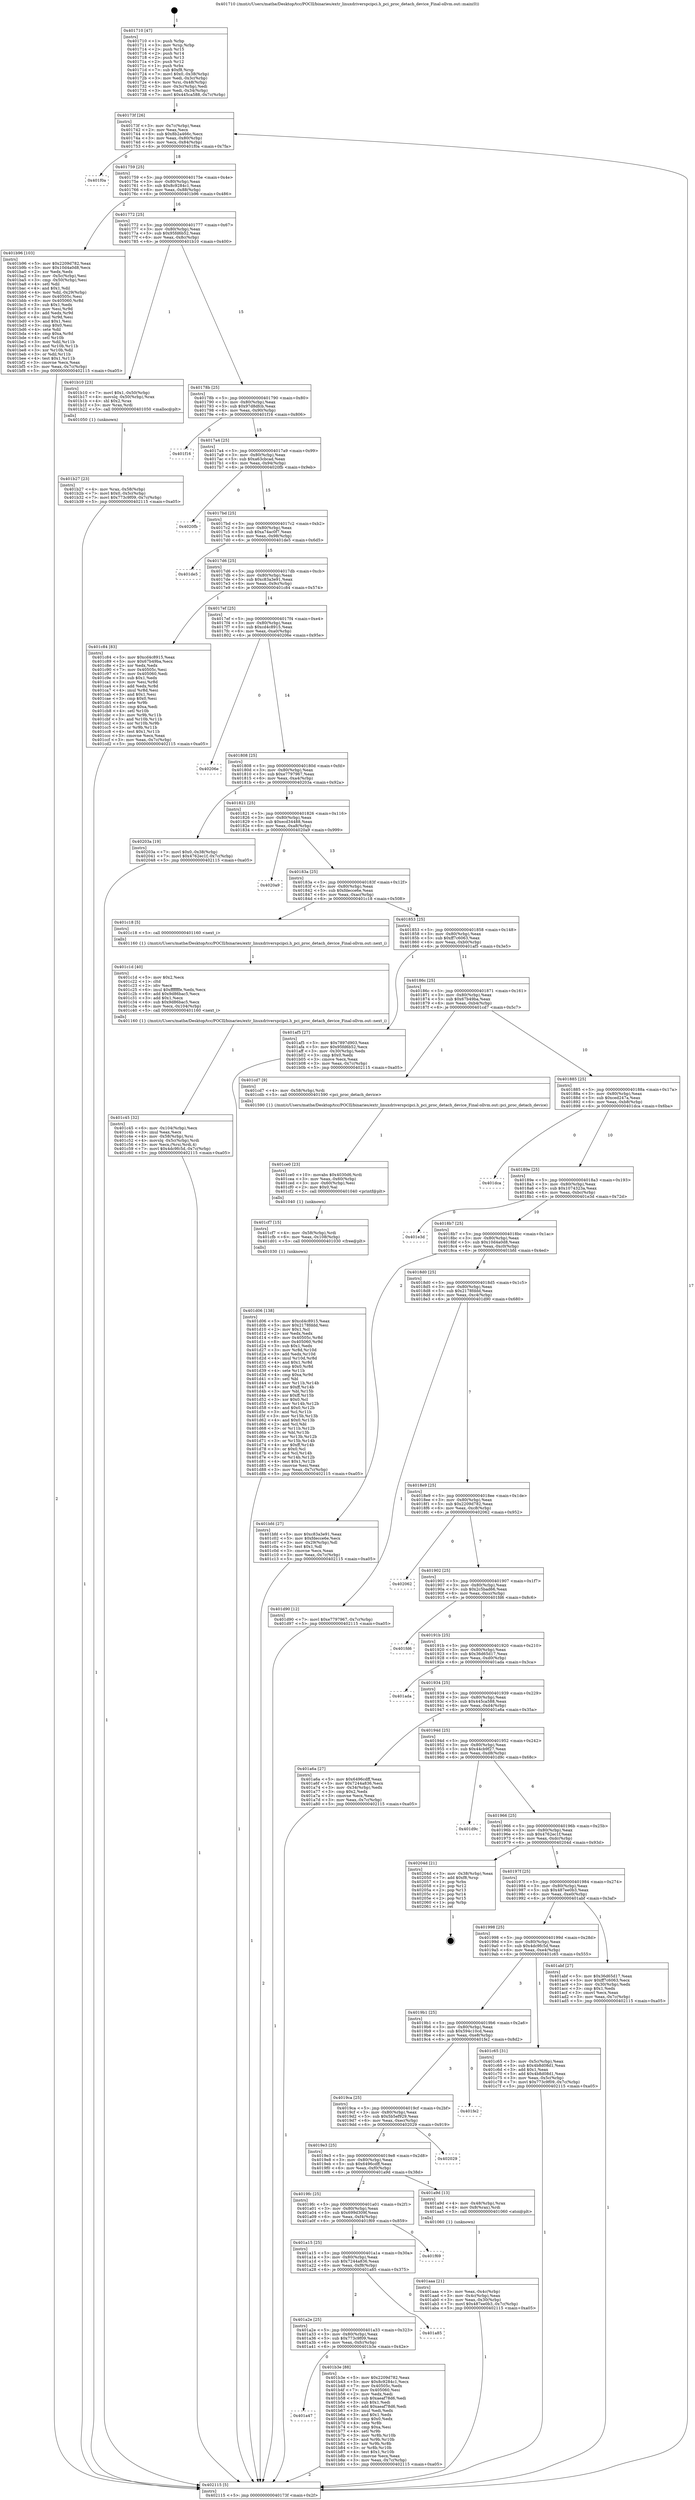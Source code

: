 digraph "0x401710" {
  label = "0x401710 (/mnt/c/Users/mathe/Desktop/tcc/POCII/binaries/extr_linuxdriverspcipci.h_pci_proc_detach_device_Final-ollvm.out::main(0))"
  labelloc = "t"
  node[shape=record]

  Entry [label="",width=0.3,height=0.3,shape=circle,fillcolor=black,style=filled]
  "0x40173f" [label="{
     0x40173f [26]\l
     | [instrs]\l
     &nbsp;&nbsp;0x40173f \<+3\>: mov -0x7c(%rbp),%eax\l
     &nbsp;&nbsp;0x401742 \<+2\>: mov %eax,%ecx\l
     &nbsp;&nbsp;0x401744 \<+6\>: sub $0x8b2a466c,%ecx\l
     &nbsp;&nbsp;0x40174a \<+3\>: mov %eax,-0x80(%rbp)\l
     &nbsp;&nbsp;0x40174d \<+6\>: mov %ecx,-0x84(%rbp)\l
     &nbsp;&nbsp;0x401753 \<+6\>: je 0000000000401f0a \<main+0x7fa\>\l
  }"]
  "0x401f0a" [label="{
     0x401f0a\l
  }", style=dashed]
  "0x401759" [label="{
     0x401759 [25]\l
     | [instrs]\l
     &nbsp;&nbsp;0x401759 \<+5\>: jmp 000000000040175e \<main+0x4e\>\l
     &nbsp;&nbsp;0x40175e \<+3\>: mov -0x80(%rbp),%eax\l
     &nbsp;&nbsp;0x401761 \<+5\>: sub $0x8c9284c1,%eax\l
     &nbsp;&nbsp;0x401766 \<+6\>: mov %eax,-0x88(%rbp)\l
     &nbsp;&nbsp;0x40176c \<+6\>: je 0000000000401b96 \<main+0x486\>\l
  }"]
  Exit [label="",width=0.3,height=0.3,shape=circle,fillcolor=black,style=filled,peripheries=2]
  "0x401b96" [label="{
     0x401b96 [103]\l
     | [instrs]\l
     &nbsp;&nbsp;0x401b96 \<+5\>: mov $0x2209d782,%eax\l
     &nbsp;&nbsp;0x401b9b \<+5\>: mov $0x10d4a0d8,%ecx\l
     &nbsp;&nbsp;0x401ba0 \<+2\>: xor %edx,%edx\l
     &nbsp;&nbsp;0x401ba2 \<+3\>: mov -0x5c(%rbp),%esi\l
     &nbsp;&nbsp;0x401ba5 \<+3\>: cmp -0x50(%rbp),%esi\l
     &nbsp;&nbsp;0x401ba8 \<+4\>: setl %dil\l
     &nbsp;&nbsp;0x401bac \<+4\>: and $0x1,%dil\l
     &nbsp;&nbsp;0x401bb0 \<+4\>: mov %dil,-0x29(%rbp)\l
     &nbsp;&nbsp;0x401bb4 \<+7\>: mov 0x40505c,%esi\l
     &nbsp;&nbsp;0x401bbb \<+8\>: mov 0x405060,%r8d\l
     &nbsp;&nbsp;0x401bc3 \<+3\>: sub $0x1,%edx\l
     &nbsp;&nbsp;0x401bc6 \<+3\>: mov %esi,%r9d\l
     &nbsp;&nbsp;0x401bc9 \<+3\>: add %edx,%r9d\l
     &nbsp;&nbsp;0x401bcc \<+4\>: imul %r9d,%esi\l
     &nbsp;&nbsp;0x401bd0 \<+3\>: and $0x1,%esi\l
     &nbsp;&nbsp;0x401bd3 \<+3\>: cmp $0x0,%esi\l
     &nbsp;&nbsp;0x401bd6 \<+4\>: sete %dil\l
     &nbsp;&nbsp;0x401bda \<+4\>: cmp $0xa,%r8d\l
     &nbsp;&nbsp;0x401bde \<+4\>: setl %r10b\l
     &nbsp;&nbsp;0x401be2 \<+3\>: mov %dil,%r11b\l
     &nbsp;&nbsp;0x401be5 \<+3\>: and %r10b,%r11b\l
     &nbsp;&nbsp;0x401be8 \<+3\>: xor %r10b,%dil\l
     &nbsp;&nbsp;0x401beb \<+3\>: or %dil,%r11b\l
     &nbsp;&nbsp;0x401bee \<+4\>: test $0x1,%r11b\l
     &nbsp;&nbsp;0x401bf2 \<+3\>: cmovne %ecx,%eax\l
     &nbsp;&nbsp;0x401bf5 \<+3\>: mov %eax,-0x7c(%rbp)\l
     &nbsp;&nbsp;0x401bf8 \<+5\>: jmp 0000000000402115 \<main+0xa05\>\l
  }"]
  "0x401772" [label="{
     0x401772 [25]\l
     | [instrs]\l
     &nbsp;&nbsp;0x401772 \<+5\>: jmp 0000000000401777 \<main+0x67\>\l
     &nbsp;&nbsp;0x401777 \<+3\>: mov -0x80(%rbp),%eax\l
     &nbsp;&nbsp;0x40177a \<+5\>: sub $0x95fd6b52,%eax\l
     &nbsp;&nbsp;0x40177f \<+6\>: mov %eax,-0x8c(%rbp)\l
     &nbsp;&nbsp;0x401785 \<+6\>: je 0000000000401b10 \<main+0x400\>\l
  }"]
  "0x401d06" [label="{
     0x401d06 [138]\l
     | [instrs]\l
     &nbsp;&nbsp;0x401d06 \<+5\>: mov $0xcd4c8915,%eax\l
     &nbsp;&nbsp;0x401d0b \<+5\>: mov $0x2178fddd,%esi\l
     &nbsp;&nbsp;0x401d10 \<+2\>: mov $0x1,%cl\l
     &nbsp;&nbsp;0x401d12 \<+2\>: xor %edx,%edx\l
     &nbsp;&nbsp;0x401d14 \<+8\>: mov 0x40505c,%r8d\l
     &nbsp;&nbsp;0x401d1c \<+8\>: mov 0x405060,%r9d\l
     &nbsp;&nbsp;0x401d24 \<+3\>: sub $0x1,%edx\l
     &nbsp;&nbsp;0x401d27 \<+3\>: mov %r8d,%r10d\l
     &nbsp;&nbsp;0x401d2a \<+3\>: add %edx,%r10d\l
     &nbsp;&nbsp;0x401d2d \<+4\>: imul %r10d,%r8d\l
     &nbsp;&nbsp;0x401d31 \<+4\>: and $0x1,%r8d\l
     &nbsp;&nbsp;0x401d35 \<+4\>: cmp $0x0,%r8d\l
     &nbsp;&nbsp;0x401d39 \<+4\>: sete %r11b\l
     &nbsp;&nbsp;0x401d3d \<+4\>: cmp $0xa,%r9d\l
     &nbsp;&nbsp;0x401d41 \<+3\>: setl %bl\l
     &nbsp;&nbsp;0x401d44 \<+3\>: mov %r11b,%r14b\l
     &nbsp;&nbsp;0x401d47 \<+4\>: xor $0xff,%r14b\l
     &nbsp;&nbsp;0x401d4b \<+3\>: mov %bl,%r15b\l
     &nbsp;&nbsp;0x401d4e \<+4\>: xor $0xff,%r15b\l
     &nbsp;&nbsp;0x401d52 \<+3\>: xor $0x0,%cl\l
     &nbsp;&nbsp;0x401d55 \<+3\>: mov %r14b,%r12b\l
     &nbsp;&nbsp;0x401d58 \<+4\>: and $0x0,%r12b\l
     &nbsp;&nbsp;0x401d5c \<+3\>: and %cl,%r11b\l
     &nbsp;&nbsp;0x401d5f \<+3\>: mov %r15b,%r13b\l
     &nbsp;&nbsp;0x401d62 \<+4\>: and $0x0,%r13b\l
     &nbsp;&nbsp;0x401d66 \<+2\>: and %cl,%bl\l
     &nbsp;&nbsp;0x401d68 \<+3\>: or %r11b,%r12b\l
     &nbsp;&nbsp;0x401d6b \<+3\>: or %bl,%r13b\l
     &nbsp;&nbsp;0x401d6e \<+3\>: xor %r13b,%r12b\l
     &nbsp;&nbsp;0x401d71 \<+3\>: or %r15b,%r14b\l
     &nbsp;&nbsp;0x401d74 \<+4\>: xor $0xff,%r14b\l
     &nbsp;&nbsp;0x401d78 \<+3\>: or $0x0,%cl\l
     &nbsp;&nbsp;0x401d7b \<+3\>: and %cl,%r14b\l
     &nbsp;&nbsp;0x401d7e \<+3\>: or %r14b,%r12b\l
     &nbsp;&nbsp;0x401d81 \<+4\>: test $0x1,%r12b\l
     &nbsp;&nbsp;0x401d85 \<+3\>: cmovne %esi,%eax\l
     &nbsp;&nbsp;0x401d88 \<+3\>: mov %eax,-0x7c(%rbp)\l
     &nbsp;&nbsp;0x401d8b \<+5\>: jmp 0000000000402115 \<main+0xa05\>\l
  }"]
  "0x401b10" [label="{
     0x401b10 [23]\l
     | [instrs]\l
     &nbsp;&nbsp;0x401b10 \<+7\>: movl $0x1,-0x50(%rbp)\l
     &nbsp;&nbsp;0x401b17 \<+4\>: movslq -0x50(%rbp),%rax\l
     &nbsp;&nbsp;0x401b1b \<+4\>: shl $0x2,%rax\l
     &nbsp;&nbsp;0x401b1f \<+3\>: mov %rax,%rdi\l
     &nbsp;&nbsp;0x401b22 \<+5\>: call 0000000000401050 \<malloc@plt\>\l
     | [calls]\l
     &nbsp;&nbsp;0x401050 \{1\} (unknown)\l
  }"]
  "0x40178b" [label="{
     0x40178b [25]\l
     | [instrs]\l
     &nbsp;&nbsp;0x40178b \<+5\>: jmp 0000000000401790 \<main+0x80\>\l
     &nbsp;&nbsp;0x401790 \<+3\>: mov -0x80(%rbp),%eax\l
     &nbsp;&nbsp;0x401793 \<+5\>: sub $0x97d8dfcb,%eax\l
     &nbsp;&nbsp;0x401798 \<+6\>: mov %eax,-0x90(%rbp)\l
     &nbsp;&nbsp;0x40179e \<+6\>: je 0000000000401f16 \<main+0x806\>\l
  }"]
  "0x401cf7" [label="{
     0x401cf7 [15]\l
     | [instrs]\l
     &nbsp;&nbsp;0x401cf7 \<+4\>: mov -0x58(%rbp),%rdi\l
     &nbsp;&nbsp;0x401cfb \<+6\>: mov %eax,-0x108(%rbp)\l
     &nbsp;&nbsp;0x401d01 \<+5\>: call 0000000000401030 \<free@plt\>\l
     | [calls]\l
     &nbsp;&nbsp;0x401030 \{1\} (unknown)\l
  }"]
  "0x401f16" [label="{
     0x401f16\l
  }", style=dashed]
  "0x4017a4" [label="{
     0x4017a4 [25]\l
     | [instrs]\l
     &nbsp;&nbsp;0x4017a4 \<+5\>: jmp 00000000004017a9 \<main+0x99\>\l
     &nbsp;&nbsp;0x4017a9 \<+3\>: mov -0x80(%rbp),%eax\l
     &nbsp;&nbsp;0x4017ac \<+5\>: sub $0xa63cbcad,%eax\l
     &nbsp;&nbsp;0x4017b1 \<+6\>: mov %eax,-0x94(%rbp)\l
     &nbsp;&nbsp;0x4017b7 \<+6\>: je 00000000004020fb \<main+0x9eb\>\l
  }"]
  "0x401ce0" [label="{
     0x401ce0 [23]\l
     | [instrs]\l
     &nbsp;&nbsp;0x401ce0 \<+10\>: movabs $0x4030d6,%rdi\l
     &nbsp;&nbsp;0x401cea \<+3\>: mov %eax,-0x60(%rbp)\l
     &nbsp;&nbsp;0x401ced \<+3\>: mov -0x60(%rbp),%esi\l
     &nbsp;&nbsp;0x401cf0 \<+2\>: mov $0x0,%al\l
     &nbsp;&nbsp;0x401cf2 \<+5\>: call 0000000000401040 \<printf@plt\>\l
     | [calls]\l
     &nbsp;&nbsp;0x401040 \{1\} (unknown)\l
  }"]
  "0x4020fb" [label="{
     0x4020fb\l
  }", style=dashed]
  "0x4017bd" [label="{
     0x4017bd [25]\l
     | [instrs]\l
     &nbsp;&nbsp;0x4017bd \<+5\>: jmp 00000000004017c2 \<main+0xb2\>\l
     &nbsp;&nbsp;0x4017c2 \<+3\>: mov -0x80(%rbp),%eax\l
     &nbsp;&nbsp;0x4017c5 \<+5\>: sub $0xa74ac0f7,%eax\l
     &nbsp;&nbsp;0x4017ca \<+6\>: mov %eax,-0x98(%rbp)\l
     &nbsp;&nbsp;0x4017d0 \<+6\>: je 0000000000401de5 \<main+0x6d5\>\l
  }"]
  "0x401c45" [label="{
     0x401c45 [32]\l
     | [instrs]\l
     &nbsp;&nbsp;0x401c45 \<+6\>: mov -0x104(%rbp),%ecx\l
     &nbsp;&nbsp;0x401c4b \<+3\>: imul %eax,%ecx\l
     &nbsp;&nbsp;0x401c4e \<+4\>: mov -0x58(%rbp),%rsi\l
     &nbsp;&nbsp;0x401c52 \<+4\>: movslq -0x5c(%rbp),%rdi\l
     &nbsp;&nbsp;0x401c56 \<+3\>: mov %ecx,(%rsi,%rdi,4)\l
     &nbsp;&nbsp;0x401c59 \<+7\>: movl $0x4dc9fc5d,-0x7c(%rbp)\l
     &nbsp;&nbsp;0x401c60 \<+5\>: jmp 0000000000402115 \<main+0xa05\>\l
  }"]
  "0x401de5" [label="{
     0x401de5\l
  }", style=dashed]
  "0x4017d6" [label="{
     0x4017d6 [25]\l
     | [instrs]\l
     &nbsp;&nbsp;0x4017d6 \<+5\>: jmp 00000000004017db \<main+0xcb\>\l
     &nbsp;&nbsp;0x4017db \<+3\>: mov -0x80(%rbp),%eax\l
     &nbsp;&nbsp;0x4017de \<+5\>: sub $0xc83a3e91,%eax\l
     &nbsp;&nbsp;0x4017e3 \<+6\>: mov %eax,-0x9c(%rbp)\l
     &nbsp;&nbsp;0x4017e9 \<+6\>: je 0000000000401c84 \<main+0x574\>\l
  }"]
  "0x401c1d" [label="{
     0x401c1d [40]\l
     | [instrs]\l
     &nbsp;&nbsp;0x401c1d \<+5\>: mov $0x2,%ecx\l
     &nbsp;&nbsp;0x401c22 \<+1\>: cltd\l
     &nbsp;&nbsp;0x401c23 \<+2\>: idiv %ecx\l
     &nbsp;&nbsp;0x401c25 \<+6\>: imul $0xfffffffe,%edx,%ecx\l
     &nbsp;&nbsp;0x401c2b \<+6\>: add $0x9d86bac5,%ecx\l
     &nbsp;&nbsp;0x401c31 \<+3\>: add $0x1,%ecx\l
     &nbsp;&nbsp;0x401c34 \<+6\>: sub $0x9d86bac5,%ecx\l
     &nbsp;&nbsp;0x401c3a \<+6\>: mov %ecx,-0x104(%rbp)\l
     &nbsp;&nbsp;0x401c40 \<+5\>: call 0000000000401160 \<next_i\>\l
     | [calls]\l
     &nbsp;&nbsp;0x401160 \{1\} (/mnt/c/Users/mathe/Desktop/tcc/POCII/binaries/extr_linuxdriverspcipci.h_pci_proc_detach_device_Final-ollvm.out::next_i)\l
  }"]
  "0x401c84" [label="{
     0x401c84 [83]\l
     | [instrs]\l
     &nbsp;&nbsp;0x401c84 \<+5\>: mov $0xcd4c8915,%eax\l
     &nbsp;&nbsp;0x401c89 \<+5\>: mov $0x67b49ba,%ecx\l
     &nbsp;&nbsp;0x401c8e \<+2\>: xor %edx,%edx\l
     &nbsp;&nbsp;0x401c90 \<+7\>: mov 0x40505c,%esi\l
     &nbsp;&nbsp;0x401c97 \<+7\>: mov 0x405060,%edi\l
     &nbsp;&nbsp;0x401c9e \<+3\>: sub $0x1,%edx\l
     &nbsp;&nbsp;0x401ca1 \<+3\>: mov %esi,%r8d\l
     &nbsp;&nbsp;0x401ca4 \<+3\>: add %edx,%r8d\l
     &nbsp;&nbsp;0x401ca7 \<+4\>: imul %r8d,%esi\l
     &nbsp;&nbsp;0x401cab \<+3\>: and $0x1,%esi\l
     &nbsp;&nbsp;0x401cae \<+3\>: cmp $0x0,%esi\l
     &nbsp;&nbsp;0x401cb1 \<+4\>: sete %r9b\l
     &nbsp;&nbsp;0x401cb5 \<+3\>: cmp $0xa,%edi\l
     &nbsp;&nbsp;0x401cb8 \<+4\>: setl %r10b\l
     &nbsp;&nbsp;0x401cbc \<+3\>: mov %r9b,%r11b\l
     &nbsp;&nbsp;0x401cbf \<+3\>: and %r10b,%r11b\l
     &nbsp;&nbsp;0x401cc2 \<+3\>: xor %r10b,%r9b\l
     &nbsp;&nbsp;0x401cc5 \<+3\>: or %r9b,%r11b\l
     &nbsp;&nbsp;0x401cc8 \<+4\>: test $0x1,%r11b\l
     &nbsp;&nbsp;0x401ccc \<+3\>: cmovne %ecx,%eax\l
     &nbsp;&nbsp;0x401ccf \<+3\>: mov %eax,-0x7c(%rbp)\l
     &nbsp;&nbsp;0x401cd2 \<+5\>: jmp 0000000000402115 \<main+0xa05\>\l
  }"]
  "0x4017ef" [label="{
     0x4017ef [25]\l
     | [instrs]\l
     &nbsp;&nbsp;0x4017ef \<+5\>: jmp 00000000004017f4 \<main+0xe4\>\l
     &nbsp;&nbsp;0x4017f4 \<+3\>: mov -0x80(%rbp),%eax\l
     &nbsp;&nbsp;0x4017f7 \<+5\>: sub $0xcd4c8915,%eax\l
     &nbsp;&nbsp;0x4017fc \<+6\>: mov %eax,-0xa0(%rbp)\l
     &nbsp;&nbsp;0x401802 \<+6\>: je 000000000040206e \<main+0x95e\>\l
  }"]
  "0x401a47" [label="{
     0x401a47\l
  }", style=dashed]
  "0x40206e" [label="{
     0x40206e\l
  }", style=dashed]
  "0x401808" [label="{
     0x401808 [25]\l
     | [instrs]\l
     &nbsp;&nbsp;0x401808 \<+5\>: jmp 000000000040180d \<main+0xfd\>\l
     &nbsp;&nbsp;0x40180d \<+3\>: mov -0x80(%rbp),%eax\l
     &nbsp;&nbsp;0x401810 \<+5\>: sub $0xe7797967,%eax\l
     &nbsp;&nbsp;0x401815 \<+6\>: mov %eax,-0xa4(%rbp)\l
     &nbsp;&nbsp;0x40181b \<+6\>: je 000000000040203a \<main+0x92a\>\l
  }"]
  "0x401b3e" [label="{
     0x401b3e [88]\l
     | [instrs]\l
     &nbsp;&nbsp;0x401b3e \<+5\>: mov $0x2209d782,%eax\l
     &nbsp;&nbsp;0x401b43 \<+5\>: mov $0x8c9284c1,%ecx\l
     &nbsp;&nbsp;0x401b48 \<+7\>: mov 0x40505c,%edx\l
     &nbsp;&nbsp;0x401b4f \<+7\>: mov 0x405060,%esi\l
     &nbsp;&nbsp;0x401b56 \<+2\>: mov %edx,%edi\l
     &nbsp;&nbsp;0x401b58 \<+6\>: sub $0xaeaf78d6,%edi\l
     &nbsp;&nbsp;0x401b5e \<+3\>: sub $0x1,%edi\l
     &nbsp;&nbsp;0x401b61 \<+6\>: add $0xaeaf78d6,%edi\l
     &nbsp;&nbsp;0x401b67 \<+3\>: imul %edi,%edx\l
     &nbsp;&nbsp;0x401b6a \<+3\>: and $0x1,%edx\l
     &nbsp;&nbsp;0x401b6d \<+3\>: cmp $0x0,%edx\l
     &nbsp;&nbsp;0x401b70 \<+4\>: sete %r8b\l
     &nbsp;&nbsp;0x401b74 \<+3\>: cmp $0xa,%esi\l
     &nbsp;&nbsp;0x401b77 \<+4\>: setl %r9b\l
     &nbsp;&nbsp;0x401b7b \<+3\>: mov %r8b,%r10b\l
     &nbsp;&nbsp;0x401b7e \<+3\>: and %r9b,%r10b\l
     &nbsp;&nbsp;0x401b81 \<+3\>: xor %r9b,%r8b\l
     &nbsp;&nbsp;0x401b84 \<+3\>: or %r8b,%r10b\l
     &nbsp;&nbsp;0x401b87 \<+4\>: test $0x1,%r10b\l
     &nbsp;&nbsp;0x401b8b \<+3\>: cmovne %ecx,%eax\l
     &nbsp;&nbsp;0x401b8e \<+3\>: mov %eax,-0x7c(%rbp)\l
     &nbsp;&nbsp;0x401b91 \<+5\>: jmp 0000000000402115 \<main+0xa05\>\l
  }"]
  "0x40203a" [label="{
     0x40203a [19]\l
     | [instrs]\l
     &nbsp;&nbsp;0x40203a \<+7\>: movl $0x0,-0x38(%rbp)\l
     &nbsp;&nbsp;0x402041 \<+7\>: movl $0x4762ec1f,-0x7c(%rbp)\l
     &nbsp;&nbsp;0x402048 \<+5\>: jmp 0000000000402115 \<main+0xa05\>\l
  }"]
  "0x401821" [label="{
     0x401821 [25]\l
     | [instrs]\l
     &nbsp;&nbsp;0x401821 \<+5\>: jmp 0000000000401826 \<main+0x116\>\l
     &nbsp;&nbsp;0x401826 \<+3\>: mov -0x80(%rbp),%eax\l
     &nbsp;&nbsp;0x401829 \<+5\>: sub $0xecd34488,%eax\l
     &nbsp;&nbsp;0x40182e \<+6\>: mov %eax,-0xa8(%rbp)\l
     &nbsp;&nbsp;0x401834 \<+6\>: je 00000000004020a9 \<main+0x999\>\l
  }"]
  "0x401a2e" [label="{
     0x401a2e [25]\l
     | [instrs]\l
     &nbsp;&nbsp;0x401a2e \<+5\>: jmp 0000000000401a33 \<main+0x323\>\l
     &nbsp;&nbsp;0x401a33 \<+3\>: mov -0x80(%rbp),%eax\l
     &nbsp;&nbsp;0x401a36 \<+5\>: sub $0x773c9f09,%eax\l
     &nbsp;&nbsp;0x401a3b \<+6\>: mov %eax,-0xfc(%rbp)\l
     &nbsp;&nbsp;0x401a41 \<+6\>: je 0000000000401b3e \<main+0x42e\>\l
  }"]
  "0x4020a9" [label="{
     0x4020a9\l
  }", style=dashed]
  "0x40183a" [label="{
     0x40183a [25]\l
     | [instrs]\l
     &nbsp;&nbsp;0x40183a \<+5\>: jmp 000000000040183f \<main+0x12f\>\l
     &nbsp;&nbsp;0x40183f \<+3\>: mov -0x80(%rbp),%eax\l
     &nbsp;&nbsp;0x401842 \<+5\>: sub $0xfdecce6e,%eax\l
     &nbsp;&nbsp;0x401847 \<+6\>: mov %eax,-0xac(%rbp)\l
     &nbsp;&nbsp;0x40184d \<+6\>: je 0000000000401c18 \<main+0x508\>\l
  }"]
  "0x401a85" [label="{
     0x401a85\l
  }", style=dashed]
  "0x401c18" [label="{
     0x401c18 [5]\l
     | [instrs]\l
     &nbsp;&nbsp;0x401c18 \<+5\>: call 0000000000401160 \<next_i\>\l
     | [calls]\l
     &nbsp;&nbsp;0x401160 \{1\} (/mnt/c/Users/mathe/Desktop/tcc/POCII/binaries/extr_linuxdriverspcipci.h_pci_proc_detach_device_Final-ollvm.out::next_i)\l
  }"]
  "0x401853" [label="{
     0x401853 [25]\l
     | [instrs]\l
     &nbsp;&nbsp;0x401853 \<+5\>: jmp 0000000000401858 \<main+0x148\>\l
     &nbsp;&nbsp;0x401858 \<+3\>: mov -0x80(%rbp),%eax\l
     &nbsp;&nbsp;0x40185b \<+5\>: sub $0xff7c6063,%eax\l
     &nbsp;&nbsp;0x401860 \<+6\>: mov %eax,-0xb0(%rbp)\l
     &nbsp;&nbsp;0x401866 \<+6\>: je 0000000000401af5 \<main+0x3e5\>\l
  }"]
  "0x401a15" [label="{
     0x401a15 [25]\l
     | [instrs]\l
     &nbsp;&nbsp;0x401a15 \<+5\>: jmp 0000000000401a1a \<main+0x30a\>\l
     &nbsp;&nbsp;0x401a1a \<+3\>: mov -0x80(%rbp),%eax\l
     &nbsp;&nbsp;0x401a1d \<+5\>: sub $0x7244a836,%eax\l
     &nbsp;&nbsp;0x401a22 \<+6\>: mov %eax,-0xf8(%rbp)\l
     &nbsp;&nbsp;0x401a28 \<+6\>: je 0000000000401a85 \<main+0x375\>\l
  }"]
  "0x401af5" [label="{
     0x401af5 [27]\l
     | [instrs]\l
     &nbsp;&nbsp;0x401af5 \<+5\>: mov $0x7897d903,%eax\l
     &nbsp;&nbsp;0x401afa \<+5\>: mov $0x95fd6b52,%ecx\l
     &nbsp;&nbsp;0x401aff \<+3\>: mov -0x30(%rbp),%edx\l
     &nbsp;&nbsp;0x401b02 \<+3\>: cmp $0x0,%edx\l
     &nbsp;&nbsp;0x401b05 \<+3\>: cmove %ecx,%eax\l
     &nbsp;&nbsp;0x401b08 \<+3\>: mov %eax,-0x7c(%rbp)\l
     &nbsp;&nbsp;0x401b0b \<+5\>: jmp 0000000000402115 \<main+0xa05\>\l
  }"]
  "0x40186c" [label="{
     0x40186c [25]\l
     | [instrs]\l
     &nbsp;&nbsp;0x40186c \<+5\>: jmp 0000000000401871 \<main+0x161\>\l
     &nbsp;&nbsp;0x401871 \<+3\>: mov -0x80(%rbp),%eax\l
     &nbsp;&nbsp;0x401874 \<+5\>: sub $0x67b49ba,%eax\l
     &nbsp;&nbsp;0x401879 \<+6\>: mov %eax,-0xb4(%rbp)\l
     &nbsp;&nbsp;0x40187f \<+6\>: je 0000000000401cd7 \<main+0x5c7\>\l
  }"]
  "0x401f69" [label="{
     0x401f69\l
  }", style=dashed]
  "0x401cd7" [label="{
     0x401cd7 [9]\l
     | [instrs]\l
     &nbsp;&nbsp;0x401cd7 \<+4\>: mov -0x58(%rbp),%rdi\l
     &nbsp;&nbsp;0x401cdb \<+5\>: call 0000000000401590 \<pci_proc_detach_device\>\l
     | [calls]\l
     &nbsp;&nbsp;0x401590 \{1\} (/mnt/c/Users/mathe/Desktop/tcc/POCII/binaries/extr_linuxdriverspcipci.h_pci_proc_detach_device_Final-ollvm.out::pci_proc_detach_device)\l
  }"]
  "0x401885" [label="{
     0x401885 [25]\l
     | [instrs]\l
     &nbsp;&nbsp;0x401885 \<+5\>: jmp 000000000040188a \<main+0x17a\>\l
     &nbsp;&nbsp;0x40188a \<+3\>: mov -0x80(%rbp),%eax\l
     &nbsp;&nbsp;0x40188d \<+5\>: sub $0xced247a,%eax\l
     &nbsp;&nbsp;0x401892 \<+6\>: mov %eax,-0xb8(%rbp)\l
     &nbsp;&nbsp;0x401898 \<+6\>: je 0000000000401dca \<main+0x6ba\>\l
  }"]
  "0x401b27" [label="{
     0x401b27 [23]\l
     | [instrs]\l
     &nbsp;&nbsp;0x401b27 \<+4\>: mov %rax,-0x58(%rbp)\l
     &nbsp;&nbsp;0x401b2b \<+7\>: movl $0x0,-0x5c(%rbp)\l
     &nbsp;&nbsp;0x401b32 \<+7\>: movl $0x773c9f09,-0x7c(%rbp)\l
     &nbsp;&nbsp;0x401b39 \<+5\>: jmp 0000000000402115 \<main+0xa05\>\l
  }"]
  "0x401dca" [label="{
     0x401dca\l
  }", style=dashed]
  "0x40189e" [label="{
     0x40189e [25]\l
     | [instrs]\l
     &nbsp;&nbsp;0x40189e \<+5\>: jmp 00000000004018a3 \<main+0x193\>\l
     &nbsp;&nbsp;0x4018a3 \<+3\>: mov -0x80(%rbp),%eax\l
     &nbsp;&nbsp;0x4018a6 \<+5\>: sub $0x1074323a,%eax\l
     &nbsp;&nbsp;0x4018ab \<+6\>: mov %eax,-0xbc(%rbp)\l
     &nbsp;&nbsp;0x4018b1 \<+6\>: je 0000000000401e3d \<main+0x72d\>\l
  }"]
  "0x401aaa" [label="{
     0x401aaa [21]\l
     | [instrs]\l
     &nbsp;&nbsp;0x401aaa \<+3\>: mov %eax,-0x4c(%rbp)\l
     &nbsp;&nbsp;0x401aad \<+3\>: mov -0x4c(%rbp),%eax\l
     &nbsp;&nbsp;0x401ab0 \<+3\>: mov %eax,-0x30(%rbp)\l
     &nbsp;&nbsp;0x401ab3 \<+7\>: movl $0x487ee0b3,-0x7c(%rbp)\l
     &nbsp;&nbsp;0x401aba \<+5\>: jmp 0000000000402115 \<main+0xa05\>\l
  }"]
  "0x401e3d" [label="{
     0x401e3d\l
  }", style=dashed]
  "0x4018b7" [label="{
     0x4018b7 [25]\l
     | [instrs]\l
     &nbsp;&nbsp;0x4018b7 \<+5\>: jmp 00000000004018bc \<main+0x1ac\>\l
     &nbsp;&nbsp;0x4018bc \<+3\>: mov -0x80(%rbp),%eax\l
     &nbsp;&nbsp;0x4018bf \<+5\>: sub $0x10d4a0d8,%eax\l
     &nbsp;&nbsp;0x4018c4 \<+6\>: mov %eax,-0xc0(%rbp)\l
     &nbsp;&nbsp;0x4018ca \<+6\>: je 0000000000401bfd \<main+0x4ed\>\l
  }"]
  "0x4019fc" [label="{
     0x4019fc [25]\l
     | [instrs]\l
     &nbsp;&nbsp;0x4019fc \<+5\>: jmp 0000000000401a01 \<main+0x2f1\>\l
     &nbsp;&nbsp;0x401a01 \<+3\>: mov -0x80(%rbp),%eax\l
     &nbsp;&nbsp;0x401a04 \<+5\>: sub $0x699d309f,%eax\l
     &nbsp;&nbsp;0x401a09 \<+6\>: mov %eax,-0xf4(%rbp)\l
     &nbsp;&nbsp;0x401a0f \<+6\>: je 0000000000401f69 \<main+0x859\>\l
  }"]
  "0x401bfd" [label="{
     0x401bfd [27]\l
     | [instrs]\l
     &nbsp;&nbsp;0x401bfd \<+5\>: mov $0xc83a3e91,%eax\l
     &nbsp;&nbsp;0x401c02 \<+5\>: mov $0xfdecce6e,%ecx\l
     &nbsp;&nbsp;0x401c07 \<+3\>: mov -0x29(%rbp),%dl\l
     &nbsp;&nbsp;0x401c0a \<+3\>: test $0x1,%dl\l
     &nbsp;&nbsp;0x401c0d \<+3\>: cmovne %ecx,%eax\l
     &nbsp;&nbsp;0x401c10 \<+3\>: mov %eax,-0x7c(%rbp)\l
     &nbsp;&nbsp;0x401c13 \<+5\>: jmp 0000000000402115 \<main+0xa05\>\l
  }"]
  "0x4018d0" [label="{
     0x4018d0 [25]\l
     | [instrs]\l
     &nbsp;&nbsp;0x4018d0 \<+5\>: jmp 00000000004018d5 \<main+0x1c5\>\l
     &nbsp;&nbsp;0x4018d5 \<+3\>: mov -0x80(%rbp),%eax\l
     &nbsp;&nbsp;0x4018d8 \<+5\>: sub $0x2178fddd,%eax\l
     &nbsp;&nbsp;0x4018dd \<+6\>: mov %eax,-0xc4(%rbp)\l
     &nbsp;&nbsp;0x4018e3 \<+6\>: je 0000000000401d90 \<main+0x680\>\l
  }"]
  "0x401a9d" [label="{
     0x401a9d [13]\l
     | [instrs]\l
     &nbsp;&nbsp;0x401a9d \<+4\>: mov -0x48(%rbp),%rax\l
     &nbsp;&nbsp;0x401aa1 \<+4\>: mov 0x8(%rax),%rdi\l
     &nbsp;&nbsp;0x401aa5 \<+5\>: call 0000000000401060 \<atoi@plt\>\l
     | [calls]\l
     &nbsp;&nbsp;0x401060 \{1\} (unknown)\l
  }"]
  "0x401d90" [label="{
     0x401d90 [12]\l
     | [instrs]\l
     &nbsp;&nbsp;0x401d90 \<+7\>: movl $0xe7797967,-0x7c(%rbp)\l
     &nbsp;&nbsp;0x401d97 \<+5\>: jmp 0000000000402115 \<main+0xa05\>\l
  }"]
  "0x4018e9" [label="{
     0x4018e9 [25]\l
     | [instrs]\l
     &nbsp;&nbsp;0x4018e9 \<+5\>: jmp 00000000004018ee \<main+0x1de\>\l
     &nbsp;&nbsp;0x4018ee \<+3\>: mov -0x80(%rbp),%eax\l
     &nbsp;&nbsp;0x4018f1 \<+5\>: sub $0x2209d782,%eax\l
     &nbsp;&nbsp;0x4018f6 \<+6\>: mov %eax,-0xc8(%rbp)\l
     &nbsp;&nbsp;0x4018fc \<+6\>: je 0000000000402062 \<main+0x952\>\l
  }"]
  "0x4019e3" [label="{
     0x4019e3 [25]\l
     | [instrs]\l
     &nbsp;&nbsp;0x4019e3 \<+5\>: jmp 00000000004019e8 \<main+0x2d8\>\l
     &nbsp;&nbsp;0x4019e8 \<+3\>: mov -0x80(%rbp),%eax\l
     &nbsp;&nbsp;0x4019eb \<+5\>: sub $0x6496cdff,%eax\l
     &nbsp;&nbsp;0x4019f0 \<+6\>: mov %eax,-0xf0(%rbp)\l
     &nbsp;&nbsp;0x4019f6 \<+6\>: je 0000000000401a9d \<main+0x38d\>\l
  }"]
  "0x402062" [label="{
     0x402062\l
  }", style=dashed]
  "0x401902" [label="{
     0x401902 [25]\l
     | [instrs]\l
     &nbsp;&nbsp;0x401902 \<+5\>: jmp 0000000000401907 \<main+0x1f7\>\l
     &nbsp;&nbsp;0x401907 \<+3\>: mov -0x80(%rbp),%eax\l
     &nbsp;&nbsp;0x40190a \<+5\>: sub $0x2c5bad66,%eax\l
     &nbsp;&nbsp;0x40190f \<+6\>: mov %eax,-0xcc(%rbp)\l
     &nbsp;&nbsp;0x401915 \<+6\>: je 0000000000401fd6 \<main+0x8c6\>\l
  }"]
  "0x402029" [label="{
     0x402029\l
  }", style=dashed]
  "0x401fd6" [label="{
     0x401fd6\l
  }", style=dashed]
  "0x40191b" [label="{
     0x40191b [25]\l
     | [instrs]\l
     &nbsp;&nbsp;0x40191b \<+5\>: jmp 0000000000401920 \<main+0x210\>\l
     &nbsp;&nbsp;0x401920 \<+3\>: mov -0x80(%rbp),%eax\l
     &nbsp;&nbsp;0x401923 \<+5\>: sub $0x36d65d17,%eax\l
     &nbsp;&nbsp;0x401928 \<+6\>: mov %eax,-0xd0(%rbp)\l
     &nbsp;&nbsp;0x40192e \<+6\>: je 0000000000401ada \<main+0x3ca\>\l
  }"]
  "0x4019ca" [label="{
     0x4019ca [25]\l
     | [instrs]\l
     &nbsp;&nbsp;0x4019ca \<+5\>: jmp 00000000004019cf \<main+0x2bf\>\l
     &nbsp;&nbsp;0x4019cf \<+3\>: mov -0x80(%rbp),%eax\l
     &nbsp;&nbsp;0x4019d2 \<+5\>: sub $0x5b5ef929,%eax\l
     &nbsp;&nbsp;0x4019d7 \<+6\>: mov %eax,-0xec(%rbp)\l
     &nbsp;&nbsp;0x4019dd \<+6\>: je 0000000000402029 \<main+0x919\>\l
  }"]
  "0x401ada" [label="{
     0x401ada\l
  }", style=dashed]
  "0x401934" [label="{
     0x401934 [25]\l
     | [instrs]\l
     &nbsp;&nbsp;0x401934 \<+5\>: jmp 0000000000401939 \<main+0x229\>\l
     &nbsp;&nbsp;0x401939 \<+3\>: mov -0x80(%rbp),%eax\l
     &nbsp;&nbsp;0x40193c \<+5\>: sub $0x445ca588,%eax\l
     &nbsp;&nbsp;0x401941 \<+6\>: mov %eax,-0xd4(%rbp)\l
     &nbsp;&nbsp;0x401947 \<+6\>: je 0000000000401a6a \<main+0x35a\>\l
  }"]
  "0x401fe2" [label="{
     0x401fe2\l
  }", style=dashed]
  "0x401a6a" [label="{
     0x401a6a [27]\l
     | [instrs]\l
     &nbsp;&nbsp;0x401a6a \<+5\>: mov $0x6496cdff,%eax\l
     &nbsp;&nbsp;0x401a6f \<+5\>: mov $0x7244a836,%ecx\l
     &nbsp;&nbsp;0x401a74 \<+3\>: mov -0x34(%rbp),%edx\l
     &nbsp;&nbsp;0x401a77 \<+3\>: cmp $0x2,%edx\l
     &nbsp;&nbsp;0x401a7a \<+3\>: cmovne %ecx,%eax\l
     &nbsp;&nbsp;0x401a7d \<+3\>: mov %eax,-0x7c(%rbp)\l
     &nbsp;&nbsp;0x401a80 \<+5\>: jmp 0000000000402115 \<main+0xa05\>\l
  }"]
  "0x40194d" [label="{
     0x40194d [25]\l
     | [instrs]\l
     &nbsp;&nbsp;0x40194d \<+5\>: jmp 0000000000401952 \<main+0x242\>\l
     &nbsp;&nbsp;0x401952 \<+3\>: mov -0x80(%rbp),%eax\l
     &nbsp;&nbsp;0x401955 \<+5\>: sub $0x44cb9f27,%eax\l
     &nbsp;&nbsp;0x40195a \<+6\>: mov %eax,-0xd8(%rbp)\l
     &nbsp;&nbsp;0x401960 \<+6\>: je 0000000000401d9c \<main+0x68c\>\l
  }"]
  "0x402115" [label="{
     0x402115 [5]\l
     | [instrs]\l
     &nbsp;&nbsp;0x402115 \<+5\>: jmp 000000000040173f \<main+0x2f\>\l
  }"]
  "0x401710" [label="{
     0x401710 [47]\l
     | [instrs]\l
     &nbsp;&nbsp;0x401710 \<+1\>: push %rbp\l
     &nbsp;&nbsp;0x401711 \<+3\>: mov %rsp,%rbp\l
     &nbsp;&nbsp;0x401714 \<+2\>: push %r15\l
     &nbsp;&nbsp;0x401716 \<+2\>: push %r14\l
     &nbsp;&nbsp;0x401718 \<+2\>: push %r13\l
     &nbsp;&nbsp;0x40171a \<+2\>: push %r12\l
     &nbsp;&nbsp;0x40171c \<+1\>: push %rbx\l
     &nbsp;&nbsp;0x40171d \<+7\>: sub $0xf8,%rsp\l
     &nbsp;&nbsp;0x401724 \<+7\>: movl $0x0,-0x38(%rbp)\l
     &nbsp;&nbsp;0x40172b \<+3\>: mov %edi,-0x3c(%rbp)\l
     &nbsp;&nbsp;0x40172e \<+4\>: mov %rsi,-0x48(%rbp)\l
     &nbsp;&nbsp;0x401732 \<+3\>: mov -0x3c(%rbp),%edi\l
     &nbsp;&nbsp;0x401735 \<+3\>: mov %edi,-0x34(%rbp)\l
     &nbsp;&nbsp;0x401738 \<+7\>: movl $0x445ca588,-0x7c(%rbp)\l
  }"]
  "0x4019b1" [label="{
     0x4019b1 [25]\l
     | [instrs]\l
     &nbsp;&nbsp;0x4019b1 \<+5\>: jmp 00000000004019b6 \<main+0x2a6\>\l
     &nbsp;&nbsp;0x4019b6 \<+3\>: mov -0x80(%rbp),%eax\l
     &nbsp;&nbsp;0x4019b9 \<+5\>: sub $0x594c10cd,%eax\l
     &nbsp;&nbsp;0x4019be \<+6\>: mov %eax,-0xe8(%rbp)\l
     &nbsp;&nbsp;0x4019c4 \<+6\>: je 0000000000401fe2 \<main+0x8d2\>\l
  }"]
  "0x401d9c" [label="{
     0x401d9c\l
  }", style=dashed]
  "0x401966" [label="{
     0x401966 [25]\l
     | [instrs]\l
     &nbsp;&nbsp;0x401966 \<+5\>: jmp 000000000040196b \<main+0x25b\>\l
     &nbsp;&nbsp;0x40196b \<+3\>: mov -0x80(%rbp),%eax\l
     &nbsp;&nbsp;0x40196e \<+5\>: sub $0x4762ec1f,%eax\l
     &nbsp;&nbsp;0x401973 \<+6\>: mov %eax,-0xdc(%rbp)\l
     &nbsp;&nbsp;0x401979 \<+6\>: je 000000000040204d \<main+0x93d\>\l
  }"]
  "0x401c65" [label="{
     0x401c65 [31]\l
     | [instrs]\l
     &nbsp;&nbsp;0x401c65 \<+3\>: mov -0x5c(%rbp),%eax\l
     &nbsp;&nbsp;0x401c68 \<+5\>: sub $0x4b8d08d1,%eax\l
     &nbsp;&nbsp;0x401c6d \<+3\>: add $0x1,%eax\l
     &nbsp;&nbsp;0x401c70 \<+5\>: add $0x4b8d08d1,%eax\l
     &nbsp;&nbsp;0x401c75 \<+3\>: mov %eax,-0x5c(%rbp)\l
     &nbsp;&nbsp;0x401c78 \<+7\>: movl $0x773c9f09,-0x7c(%rbp)\l
     &nbsp;&nbsp;0x401c7f \<+5\>: jmp 0000000000402115 \<main+0xa05\>\l
  }"]
  "0x40204d" [label="{
     0x40204d [21]\l
     | [instrs]\l
     &nbsp;&nbsp;0x40204d \<+3\>: mov -0x38(%rbp),%eax\l
     &nbsp;&nbsp;0x402050 \<+7\>: add $0xf8,%rsp\l
     &nbsp;&nbsp;0x402057 \<+1\>: pop %rbx\l
     &nbsp;&nbsp;0x402058 \<+2\>: pop %r12\l
     &nbsp;&nbsp;0x40205a \<+2\>: pop %r13\l
     &nbsp;&nbsp;0x40205c \<+2\>: pop %r14\l
     &nbsp;&nbsp;0x40205e \<+2\>: pop %r15\l
     &nbsp;&nbsp;0x402060 \<+1\>: pop %rbp\l
     &nbsp;&nbsp;0x402061 \<+1\>: ret\l
  }"]
  "0x40197f" [label="{
     0x40197f [25]\l
     | [instrs]\l
     &nbsp;&nbsp;0x40197f \<+5\>: jmp 0000000000401984 \<main+0x274\>\l
     &nbsp;&nbsp;0x401984 \<+3\>: mov -0x80(%rbp),%eax\l
     &nbsp;&nbsp;0x401987 \<+5\>: sub $0x487ee0b3,%eax\l
     &nbsp;&nbsp;0x40198c \<+6\>: mov %eax,-0xe0(%rbp)\l
     &nbsp;&nbsp;0x401992 \<+6\>: je 0000000000401abf \<main+0x3af\>\l
  }"]
  "0x401998" [label="{
     0x401998 [25]\l
     | [instrs]\l
     &nbsp;&nbsp;0x401998 \<+5\>: jmp 000000000040199d \<main+0x28d\>\l
     &nbsp;&nbsp;0x40199d \<+3\>: mov -0x80(%rbp),%eax\l
     &nbsp;&nbsp;0x4019a0 \<+5\>: sub $0x4dc9fc5d,%eax\l
     &nbsp;&nbsp;0x4019a5 \<+6\>: mov %eax,-0xe4(%rbp)\l
     &nbsp;&nbsp;0x4019ab \<+6\>: je 0000000000401c65 \<main+0x555\>\l
  }"]
  "0x401abf" [label="{
     0x401abf [27]\l
     | [instrs]\l
     &nbsp;&nbsp;0x401abf \<+5\>: mov $0x36d65d17,%eax\l
     &nbsp;&nbsp;0x401ac4 \<+5\>: mov $0xff7c6063,%ecx\l
     &nbsp;&nbsp;0x401ac9 \<+3\>: mov -0x30(%rbp),%edx\l
     &nbsp;&nbsp;0x401acc \<+3\>: cmp $0x1,%edx\l
     &nbsp;&nbsp;0x401acf \<+3\>: cmovl %ecx,%eax\l
     &nbsp;&nbsp;0x401ad2 \<+3\>: mov %eax,-0x7c(%rbp)\l
     &nbsp;&nbsp;0x401ad5 \<+5\>: jmp 0000000000402115 \<main+0xa05\>\l
  }"]
  Entry -> "0x401710" [label=" 1"]
  "0x40173f" -> "0x401f0a" [label=" 0"]
  "0x40173f" -> "0x401759" [label=" 18"]
  "0x40204d" -> Exit [label=" 1"]
  "0x401759" -> "0x401b96" [label=" 2"]
  "0x401759" -> "0x401772" [label=" 16"]
  "0x40203a" -> "0x402115" [label=" 1"]
  "0x401772" -> "0x401b10" [label=" 1"]
  "0x401772" -> "0x40178b" [label=" 15"]
  "0x401d90" -> "0x402115" [label=" 1"]
  "0x40178b" -> "0x401f16" [label=" 0"]
  "0x40178b" -> "0x4017a4" [label=" 15"]
  "0x401d06" -> "0x402115" [label=" 1"]
  "0x4017a4" -> "0x4020fb" [label=" 0"]
  "0x4017a4" -> "0x4017bd" [label=" 15"]
  "0x401cf7" -> "0x401d06" [label=" 1"]
  "0x4017bd" -> "0x401de5" [label=" 0"]
  "0x4017bd" -> "0x4017d6" [label=" 15"]
  "0x401ce0" -> "0x401cf7" [label=" 1"]
  "0x4017d6" -> "0x401c84" [label=" 1"]
  "0x4017d6" -> "0x4017ef" [label=" 14"]
  "0x401cd7" -> "0x401ce0" [label=" 1"]
  "0x4017ef" -> "0x40206e" [label=" 0"]
  "0x4017ef" -> "0x401808" [label=" 14"]
  "0x401c84" -> "0x402115" [label=" 1"]
  "0x401808" -> "0x40203a" [label=" 1"]
  "0x401808" -> "0x401821" [label=" 13"]
  "0x401c65" -> "0x402115" [label=" 1"]
  "0x401821" -> "0x4020a9" [label=" 0"]
  "0x401821" -> "0x40183a" [label=" 13"]
  "0x401c1d" -> "0x401c45" [label=" 1"]
  "0x40183a" -> "0x401c18" [label=" 1"]
  "0x40183a" -> "0x401853" [label=" 12"]
  "0x401c18" -> "0x401c1d" [label=" 1"]
  "0x401853" -> "0x401af5" [label=" 1"]
  "0x401853" -> "0x40186c" [label=" 11"]
  "0x401b96" -> "0x402115" [label=" 2"]
  "0x40186c" -> "0x401cd7" [label=" 1"]
  "0x40186c" -> "0x401885" [label=" 10"]
  "0x401b3e" -> "0x402115" [label=" 2"]
  "0x401885" -> "0x401dca" [label=" 0"]
  "0x401885" -> "0x40189e" [label=" 10"]
  "0x401a2e" -> "0x401b3e" [label=" 2"]
  "0x40189e" -> "0x401e3d" [label=" 0"]
  "0x40189e" -> "0x4018b7" [label=" 10"]
  "0x401c45" -> "0x402115" [label=" 1"]
  "0x4018b7" -> "0x401bfd" [label=" 2"]
  "0x4018b7" -> "0x4018d0" [label=" 8"]
  "0x401a15" -> "0x401a2e" [label=" 2"]
  "0x4018d0" -> "0x401d90" [label=" 1"]
  "0x4018d0" -> "0x4018e9" [label=" 7"]
  "0x401a15" -> "0x401a85" [label=" 0"]
  "0x4018e9" -> "0x402062" [label=" 0"]
  "0x4018e9" -> "0x401902" [label=" 7"]
  "0x4019fc" -> "0x401a15" [label=" 2"]
  "0x401902" -> "0x401fd6" [label=" 0"]
  "0x401902" -> "0x40191b" [label=" 7"]
  "0x4019fc" -> "0x401f69" [label=" 0"]
  "0x40191b" -> "0x401ada" [label=" 0"]
  "0x40191b" -> "0x401934" [label=" 7"]
  "0x401b27" -> "0x402115" [label=" 1"]
  "0x401934" -> "0x401a6a" [label=" 1"]
  "0x401934" -> "0x40194d" [label=" 6"]
  "0x401a6a" -> "0x402115" [label=" 1"]
  "0x401710" -> "0x40173f" [label=" 1"]
  "0x402115" -> "0x40173f" [label=" 17"]
  "0x401b10" -> "0x401b27" [label=" 1"]
  "0x40194d" -> "0x401d9c" [label=" 0"]
  "0x40194d" -> "0x401966" [label=" 6"]
  "0x401abf" -> "0x402115" [label=" 1"]
  "0x401966" -> "0x40204d" [label=" 1"]
  "0x401966" -> "0x40197f" [label=" 5"]
  "0x401aaa" -> "0x402115" [label=" 1"]
  "0x40197f" -> "0x401abf" [label=" 1"]
  "0x40197f" -> "0x401998" [label=" 4"]
  "0x401a9d" -> "0x401aaa" [label=" 1"]
  "0x401998" -> "0x401c65" [label=" 1"]
  "0x401998" -> "0x4019b1" [label=" 3"]
  "0x401af5" -> "0x402115" [label=" 1"]
  "0x4019b1" -> "0x401fe2" [label=" 0"]
  "0x4019b1" -> "0x4019ca" [label=" 3"]
  "0x401a2e" -> "0x401a47" [label=" 0"]
  "0x4019ca" -> "0x402029" [label=" 0"]
  "0x4019ca" -> "0x4019e3" [label=" 3"]
  "0x401bfd" -> "0x402115" [label=" 2"]
  "0x4019e3" -> "0x401a9d" [label=" 1"]
  "0x4019e3" -> "0x4019fc" [label=" 2"]
}
